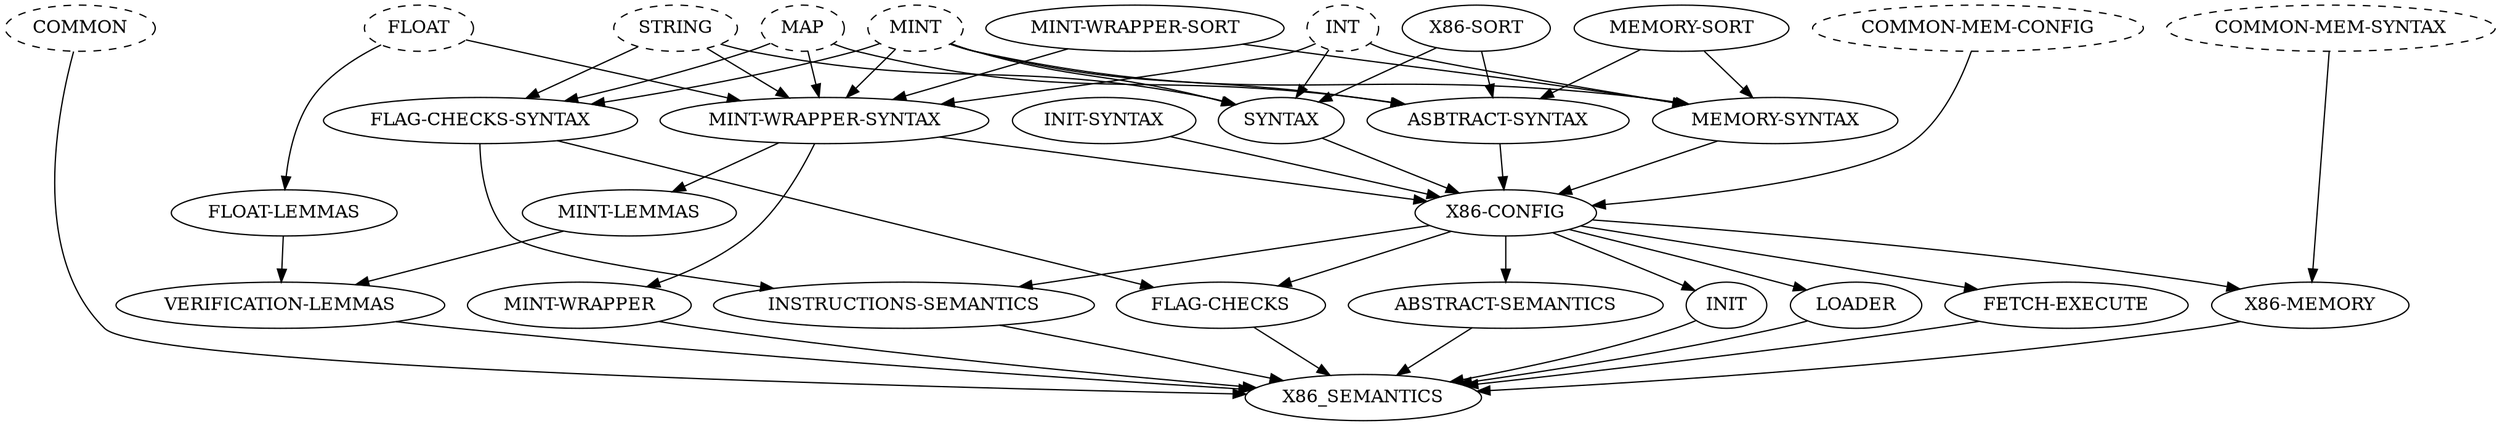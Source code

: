 digraph graphname {
    
  MAP [style="dashed"]
  MINT [style="dashed"]
  FLOAT [style="dashed"]
  INT [style="dashed"]
  STRING [style="dashed"]
  "COMMON-MEM-SYNTAX" [style="dashed"]
  "COMMON-MEM-CONFIG" [style="dashed"]
  "COMMON" [style="dashed"]
  
  {rank = same; MAP; FLOAT; MINT; INT; STRING; 
             "COMMON"; "COMMON-MEM-CONFIG"; 
            "COMMON-MEM-SYNTAX"; "X86-SORT"; 
            "MEMORY-SORT"; "MINT-WRAPPER-SORT"}
            
  {rank = same; LOADER; "FETCH-EXECUTE"; "ABSTRACT-SEMANTICS"; 
  "FLAG-CHECKS"; "VERIFICATION-LEMMAS"; "INIT"; "MINT-WRAPPER"}
 
  {rank = same; "MINT-LEMMAS"; "FLOAT-LEMMAS"}
  
  {rank = same; "ASBTRACT-SYNTAX"; "MINT-WRAPPER-SYNTAX"; 
  "FLAG-CHECKS-SYNTAX"; "MEMORY-SYNTAX"; "SYNTAX"; "INIT-SYNTAX" }

  // ==========================================

  // MEMORY
  "MEMORY-SORT" -> "MEMORY-SYNTAX";
  "MINT-WRAPPER-SORT" -> "MEMORY-SYNTAX" 
  MINT -> "MEMORY-SYNTAX" 
  INT -> "MEMORY-SYNTAX" 
  "COMMON-MEM-SYNTAX"  -> "X86-MEMORY"
  "X86-CONFIG"  -> "X86-MEMORY"

  // X86 SYNTAX
  "X86-SORT" -> "SYNTAX" 
  INT -> SYNTAX
  STRING -> SYNTAX
  MINT -> SYNTAX
  
  // ABSTRACT SYNTAX    
  "X86-SORT" ->  "ASBTRACT-SYNTAX";
  MAP -> "ASBTRACT-SYNTAX";
  MINT -> "ASBTRACT-SYNTAX";
  "MEMORY-SORT" -> "ASBTRACT-SYNTAX";

  // Config
  "ASBTRACT-SYNTAX" ->   "X86-CONFIG"
  "SYNTAX" ->   "X86-CONFIG"
  "COMMON-MEM-CONFIG" ->   "X86-CONFIG"
  "MEMORY-SYNTAX" ->   "X86-CONFIG"
  "INIT-SYNTAX" ->   "X86-CONFIG"
  "MINT-WRAPPER-SYNTAX" ->   "X86-CONFIG"

  // Init 
  "X86-CONFIG" -> "INIT"

  "X86-CONFIG" -> "ABSTRACT-SEMANTICS"
  

  // MInt-wrapper
  MINT -> "MINT-WRAPPER-SYNTAX"
  FLOAT -> "MINT-WRAPPER-SYNTAX"
  STRING -> "MINT-WRAPPER-SYNTAX"
  MAP -> "MINT-WRAPPER-SYNTAX"
  INT -> "MINT-WRAPPER-SYNTAX"

  "MINT-WRAPPER-SORT" -> "MINT-WRAPPER-SYNTAX"
  "MINT-WRAPPER-SYNTAX" -> "MINT-WRAPPER"


  // Loader/fetch exec
  "X86-CONFIG" -> LOADER
  "X86-CONFIG" -> "FETCH-EXECUTE"

  "MINT-LEMMAS" -> "VERIFICATION-LEMMAS"
  "FLOAT-LEMMAS" -> "VERIFICATION-LEMMAS"
  
  FLOAT -> "FLOAT-LEMMAS"
  "MINT-WRAPPER-SYNTAX" -> "MINT-LEMMAS"

  MINT -> "FLAG-CHECKS-SYNTAX"
  MAP -> "FLAG-CHECKS-SYNTAX"
  "STRING" -> "FLAG-CHECKS-SYNTAX"

  "FLAG-CHECKS-SYNTAX"  -> "FLAG-CHECKS"
  "X86-CONFIG"  -> "FLAG-CHECKS"


  "X86-CONFIG" -> "INSTRUCTIONS-SEMANTICS"
  "FLAG-CHECKS-SYNTAX" -> "INSTRUCTIONS-SEMANTICS"

  // Semantics
  LOADER ->  X86_SEMANTICS
  "FETCH-EXECUTE" ->  X86_SEMANTICS
  "ABSTRACT-SEMANTICS" ->  X86_SEMANTICS
  "FLAG-CHECKS" ->  X86_SEMANTICS
  "VERIFICATION-LEMMAS" ->  X86_SEMANTICS
  "INSTRUCTIONS-SEMANTICS" ->  X86_SEMANTICS
  "X86-MEMORY" ->  X86_SEMANTICS
  "COMMON" ->  X86_SEMANTICS
  "INIT" -> X86_SEMANTICS
  "MINT-WRAPPER" -> X86_SEMANTICS
  

 }

